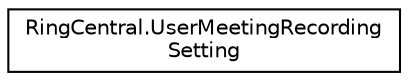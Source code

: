 digraph "Graphical Class Hierarchy"
{
 // LATEX_PDF_SIZE
  edge [fontname="Helvetica",fontsize="10",labelfontname="Helvetica",labelfontsize="10"];
  node [fontname="Helvetica",fontsize="10",shape=record];
  rankdir="LR";
  Node0 [label="RingCentral.UserMeetingRecording\lSetting",height=0.2,width=0.4,color="black", fillcolor="white", style="filled",URL="$classRingCentral_1_1UserMeetingRecordingSetting.html",tooltip="Meeting recording settings locked on account level"];
}
